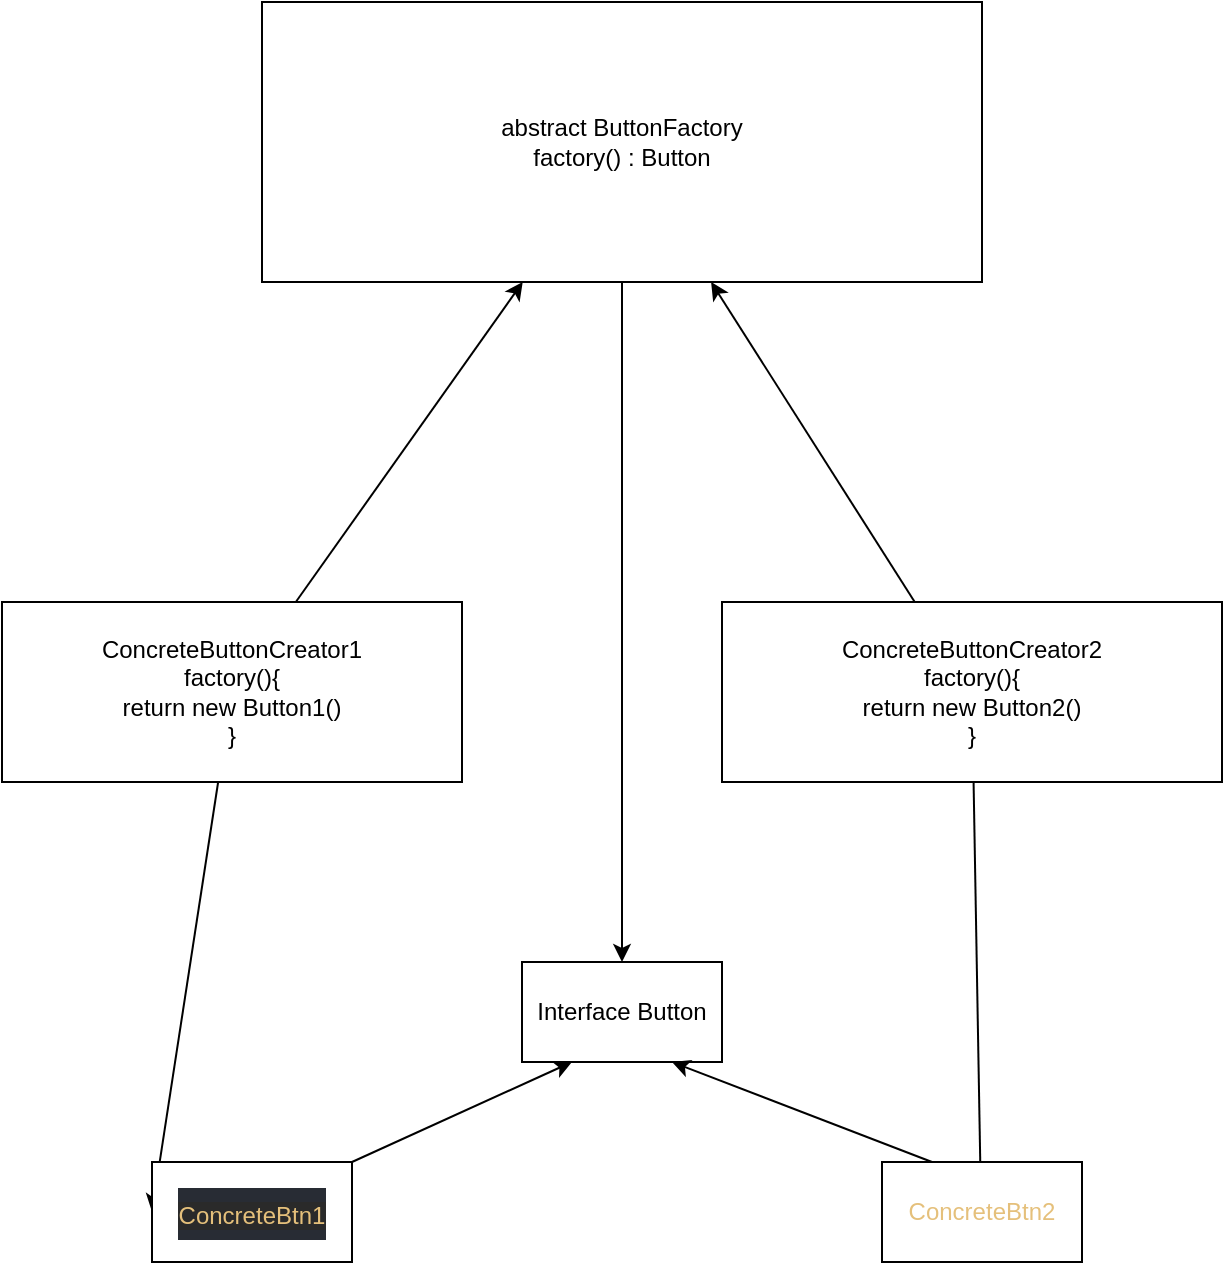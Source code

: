 <mxfile>
    <diagram id="iWW4hPgI1CMr0XRwHc6k" name="Страница 1">
        <mxGraphModel dx="3440" dy="1569" grid="1" gridSize="10" guides="1" tooltips="1" connect="1" arrows="1" fold="1" page="1" pageScale="1" pageWidth="827" pageHeight="1169" math="0" shadow="0">
            <root>
                <mxCell id="0"/>
                <mxCell id="1" parent="0"/>
                <mxCell id="12" style="edgeStyle=none;html=1;" parent="1" source="2" target="5" edge="1">
                    <mxGeometry relative="1" as="geometry"/>
                </mxCell>
                <mxCell id="2" value="abstract ButtonFactory&lt;br&gt;factory() : Button&lt;br&gt;" style="rounded=0;whiteSpace=wrap;html=1;" parent="1" vertex="1">
                    <mxGeometry x="170" y="30" width="360" height="140" as="geometry"/>
                </mxCell>
                <mxCell id="8" value="" style="edgeStyle=none;html=1;" parent="1" source="3" target="2" edge="1">
                    <mxGeometry relative="1" as="geometry"/>
                </mxCell>
                <mxCell id="14" style="edgeStyle=none;html=1;entryX=0;entryY=0.5;entryDx=0;entryDy=0;" parent="1" source="3" target="7" edge="1">
                    <mxGeometry relative="1" as="geometry"/>
                </mxCell>
                <mxCell id="3" value="ConcreteButtonCreator1&lt;br&gt;factory(){&lt;br&gt;return new Button1()&lt;br&gt;}" style="rounded=0;whiteSpace=wrap;html=1;" parent="1" vertex="1">
                    <mxGeometry x="40" y="330" width="230" height="90" as="geometry"/>
                </mxCell>
                <mxCell id="9" value="" style="edgeStyle=none;html=1;" parent="1" source="4" target="2" edge="1">
                    <mxGeometry relative="1" as="geometry"/>
                </mxCell>
                <mxCell id="13" style="edgeStyle=none;html=1;entryX=0.5;entryY=1;entryDx=0;entryDy=0;" parent="1" source="4" target="6" edge="1">
                    <mxGeometry relative="1" as="geometry"/>
                </mxCell>
                <mxCell id="4" value="ConcreteButtonCreator2&lt;br&gt;factory(){&lt;br&gt;return new Button2()&lt;br&gt;}" style="rounded=0;whiteSpace=wrap;html=1;" parent="1" vertex="1">
                    <mxGeometry x="400" y="330" width="250" height="90" as="geometry"/>
                </mxCell>
                <mxCell id="5" value="Interface Button" style="rounded=0;whiteSpace=wrap;html=1;" parent="1" vertex="1">
                    <mxGeometry x="300" y="510" width="100" height="50" as="geometry"/>
                </mxCell>
                <mxCell id="11" style="edgeStyle=none;html=1;exitX=0.25;exitY=0;exitDx=0;exitDy=0;entryX=0.75;entryY=1;entryDx=0;entryDy=0;" parent="1" source="6" target="5" edge="1">
                    <mxGeometry relative="1" as="geometry"/>
                </mxCell>
                <mxCell id="6" value="&lt;font color=&quot;#e5c07b&quot;&gt;ConcreteBtn2&lt;/font&gt;" style="rounded=0;whiteSpace=wrap;html=1;" parent="1" vertex="1">
                    <mxGeometry x="480" y="610" width="100" height="50" as="geometry"/>
                </mxCell>
                <mxCell id="10" style="edgeStyle=none;html=1;exitX=1;exitY=0;exitDx=0;exitDy=0;entryX=0.25;entryY=1;entryDx=0;entryDy=0;" parent="1" source="7" target="5" edge="1">
                    <mxGeometry relative="1" as="geometry"/>
                </mxCell>
                <mxCell id="7" value="&lt;div style=&quot;color: rgb(171 , 178 , 191) ; background-color: rgb(40 , 44 , 52) ; font-family: , &amp;#34;consolas&amp;#34; , &amp;#34;courier new&amp;#34; , monospace ; font-size: 18px ; line-height: 24px&quot;&gt;&lt;span style=&quot;color: rgb(229 , 192 , 123) ; font-size: 12px ; background-color: rgb(42 , 42 , 42)&quot;&gt;ConcreteBtn1&lt;/span&gt;&lt;br&gt;&lt;/div&gt;" style="rounded=0;whiteSpace=wrap;html=1;" parent="1" vertex="1">
                    <mxGeometry x="115" y="610" width="100" height="50" as="geometry"/>
                </mxCell>
            </root>
        </mxGraphModel>
    </diagram>
</mxfile>
